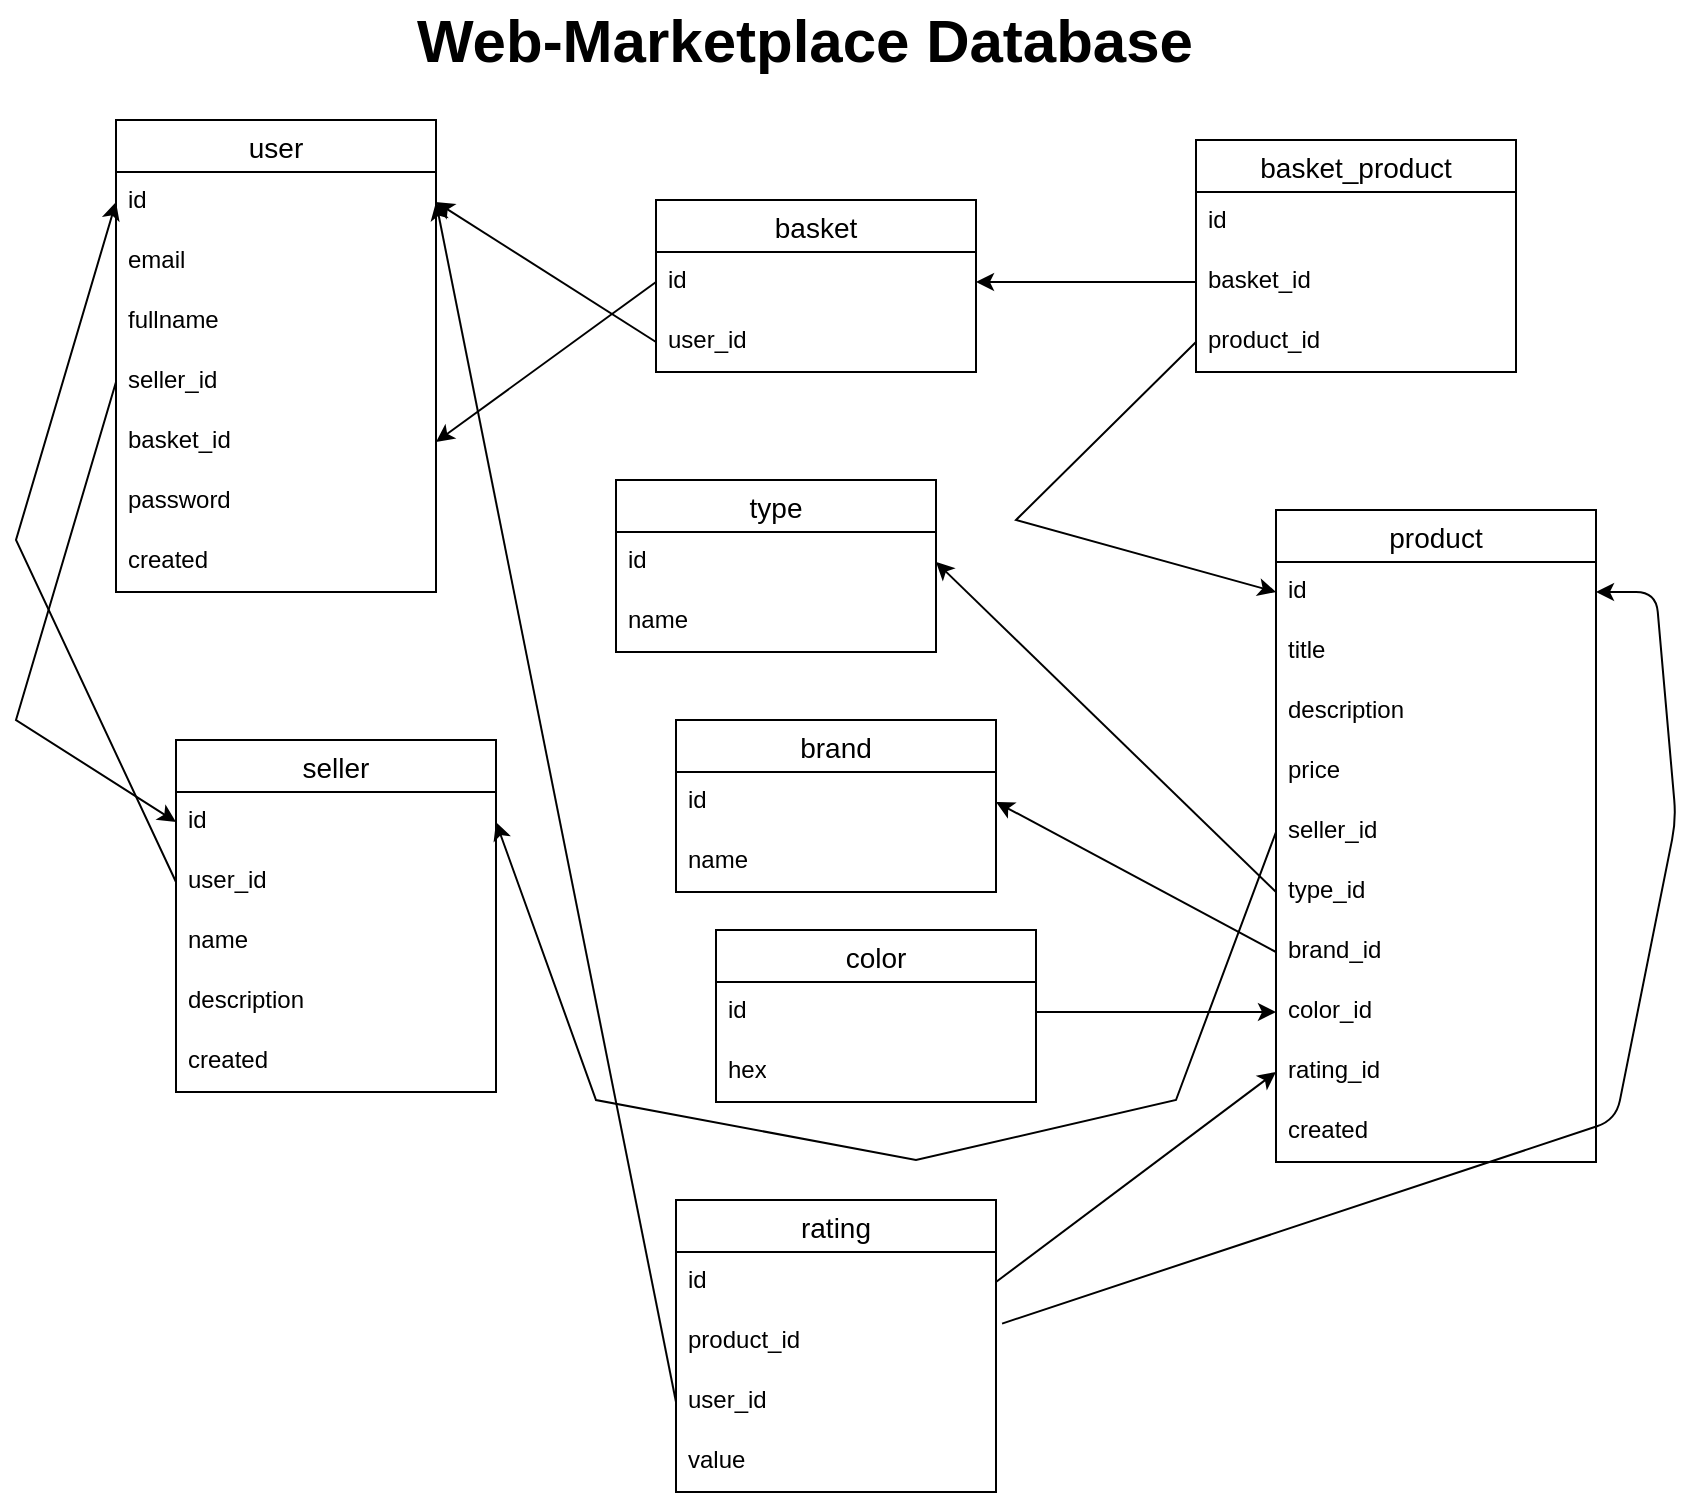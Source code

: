 <mxfile>
    <diagram name="Сторінка-1" id="7owuiDrodhWWZ1yOZw6_">
        <mxGraphModel dx="825" dy="996" grid="1" gridSize="10" guides="1" tooltips="1" connect="1" arrows="1" fold="1" page="1" pageScale="1" pageWidth="827" pageHeight="1169" math="0" shadow="0">
            <root>
                <mxCell id="0"/>
                <mxCell id="1" parent="0"/>
                <mxCell id="7DtL65K00WEXUblfv4S4-1" value="Web-Marketplace Database" style="text;strokeColor=none;fillColor=none;html=1;fontSize=30;fontStyle=1;verticalAlign=middle;align=center;" parent="1" vertex="1">
                    <mxGeometry x="224" y="20" width="380" height="40" as="geometry"/>
                </mxCell>
                <mxCell id="7DtL65K00WEXUblfv4S4-2" value="user" style="swimlane;fontStyle=0;childLayout=stackLayout;horizontal=1;startSize=26;horizontalStack=0;resizeParent=1;resizeParentMax=0;resizeLast=0;collapsible=1;marginBottom=0;align=center;fontSize=14;" parent="1" vertex="1">
                    <mxGeometry x="70" y="80" width="160" height="236" as="geometry"/>
                </mxCell>
                <mxCell id="7DtL65K00WEXUblfv4S4-3" value="id" style="text;strokeColor=none;fillColor=none;spacingLeft=4;spacingRight=4;overflow=hidden;rotatable=0;points=[[0,0.5],[1,0.5]];portConstraint=eastwest;fontSize=12;whiteSpace=wrap;html=1;" parent="7DtL65K00WEXUblfv4S4-2" vertex="1">
                    <mxGeometry y="26" width="160" height="30" as="geometry"/>
                </mxCell>
                <mxCell id="7DtL65K00WEXUblfv4S4-4" value="email" style="text;strokeColor=none;fillColor=none;spacingLeft=4;spacingRight=4;overflow=hidden;rotatable=0;points=[[0,0.5],[1,0.5]];portConstraint=eastwest;fontSize=12;whiteSpace=wrap;html=1;" parent="7DtL65K00WEXUblfv4S4-2" vertex="1">
                    <mxGeometry y="56" width="160" height="30" as="geometry"/>
                </mxCell>
                <mxCell id="7DtL65K00WEXUblfv4S4-5" value="fullname&lt;div&gt;&lt;br/&gt;&lt;/div&gt;" style="text;strokeColor=none;fillColor=none;spacingLeft=4;spacingRight=4;overflow=hidden;rotatable=0;points=[[0,0.5],[1,0.5]];portConstraint=eastwest;fontSize=12;whiteSpace=wrap;html=1;" parent="7DtL65K00WEXUblfv4S4-2" vertex="1">
                    <mxGeometry y="86" width="160" height="30" as="geometry"/>
                </mxCell>
                <mxCell id="7DtL65K00WEXUblfv4S4-7" value="seller_id" style="text;strokeColor=none;fillColor=none;spacingLeft=4;spacingRight=4;overflow=hidden;rotatable=0;points=[[0,0.5],[1,0.5]];portConstraint=eastwest;fontSize=12;whiteSpace=wrap;html=1;" parent="7DtL65K00WEXUblfv4S4-2" vertex="1">
                    <mxGeometry y="116" width="160" height="30" as="geometry"/>
                </mxCell>
                <mxCell id="7DtL65K00WEXUblfv4S4-6" value="basket_id" style="text;strokeColor=none;fillColor=none;spacingLeft=4;spacingRight=4;overflow=hidden;rotatable=0;points=[[0,0.5],[1,0.5]];portConstraint=eastwest;fontSize=12;whiteSpace=wrap;html=1;" parent="7DtL65K00WEXUblfv4S4-2" vertex="1">
                    <mxGeometry y="146" width="160" height="30" as="geometry"/>
                </mxCell>
                <mxCell id="2" value="password" style="text;strokeColor=none;fillColor=none;spacingLeft=4;spacingRight=4;overflow=hidden;rotatable=0;points=[[0,0.5],[1,0.5]];portConstraint=eastwest;fontSize=12;whiteSpace=wrap;html=1;" vertex="1" parent="7DtL65K00WEXUblfv4S4-2">
                    <mxGeometry y="176" width="160" height="30" as="geometry"/>
                </mxCell>
                <mxCell id="7DtL65K00WEXUblfv4S4-19" value="created" style="text;strokeColor=none;fillColor=none;spacingLeft=4;spacingRight=4;overflow=hidden;rotatable=0;points=[[0,0.5],[1,0.5]];portConstraint=eastwest;fontSize=12;whiteSpace=wrap;html=1;" parent="7DtL65K00WEXUblfv4S4-2" vertex="1">
                    <mxGeometry y="206" width="160" height="30" as="geometry"/>
                </mxCell>
                <mxCell id="7DtL65K00WEXUblfv4S4-9" value="basket" style="swimlane;fontStyle=0;childLayout=stackLayout;horizontal=1;startSize=26;horizontalStack=0;resizeParent=1;resizeParentMax=0;resizeLast=0;collapsible=1;marginBottom=0;align=center;fontSize=14;" parent="1" vertex="1">
                    <mxGeometry x="340" y="120" width="160" height="86" as="geometry"/>
                </mxCell>
                <mxCell id="7DtL65K00WEXUblfv4S4-10" value="id" style="text;strokeColor=none;fillColor=none;spacingLeft=4;spacingRight=4;overflow=hidden;rotatable=0;points=[[0,0.5],[1,0.5]];portConstraint=eastwest;fontSize=12;whiteSpace=wrap;html=1;" parent="7DtL65K00WEXUblfv4S4-9" vertex="1">
                    <mxGeometry y="26" width="160" height="30" as="geometry"/>
                </mxCell>
                <mxCell id="7DtL65K00WEXUblfv4S4-11" value="user_id" style="text;strokeColor=none;fillColor=none;spacingLeft=4;spacingRight=4;overflow=hidden;rotatable=0;points=[[0,0.5],[1,0.5]];portConstraint=eastwest;fontSize=12;whiteSpace=wrap;html=1;" parent="7DtL65K00WEXUblfv4S4-9" vertex="1">
                    <mxGeometry y="56" width="160" height="30" as="geometry"/>
                </mxCell>
                <mxCell id="7DtL65K00WEXUblfv4S4-20" value="basket_product" style="swimlane;fontStyle=0;childLayout=stackLayout;horizontal=1;startSize=26;horizontalStack=0;resizeParent=1;resizeParentMax=0;resizeLast=0;collapsible=1;marginBottom=0;align=center;fontSize=14;" parent="1" vertex="1">
                    <mxGeometry x="610" y="90" width="160" height="116" as="geometry"/>
                </mxCell>
                <mxCell id="7DtL65K00WEXUblfv4S4-21" value="id" style="text;strokeColor=none;fillColor=none;spacingLeft=4;spacingRight=4;overflow=hidden;rotatable=0;points=[[0,0.5],[1,0.5]];portConstraint=eastwest;fontSize=12;whiteSpace=wrap;html=1;" parent="7DtL65K00WEXUblfv4S4-20" vertex="1">
                    <mxGeometry y="26" width="160" height="30" as="geometry"/>
                </mxCell>
                <mxCell id="7DtL65K00WEXUblfv4S4-22" value="basket_id" style="text;strokeColor=none;fillColor=none;spacingLeft=4;spacingRight=4;overflow=hidden;rotatable=0;points=[[0,0.5],[1,0.5]];portConstraint=eastwest;fontSize=12;whiteSpace=wrap;html=1;" parent="7DtL65K00WEXUblfv4S4-20" vertex="1">
                    <mxGeometry y="56" width="160" height="30" as="geometry"/>
                </mxCell>
                <mxCell id="7DtL65K00WEXUblfv4S4-23" value="product_id" style="text;strokeColor=none;fillColor=none;spacingLeft=4;spacingRight=4;overflow=hidden;rotatable=0;points=[[0,0.5],[1,0.5]];portConstraint=eastwest;fontSize=12;whiteSpace=wrap;html=1;" parent="7DtL65K00WEXUblfv4S4-20" vertex="1">
                    <mxGeometry y="86" width="160" height="30" as="geometry"/>
                </mxCell>
                <mxCell id="7DtL65K00WEXUblfv4S4-28" value="product" style="swimlane;fontStyle=0;childLayout=stackLayout;horizontal=1;startSize=26;horizontalStack=0;resizeParent=1;resizeParentMax=0;resizeLast=0;collapsible=1;marginBottom=0;align=center;fontSize=14;" parent="1" vertex="1">
                    <mxGeometry x="650" y="275" width="160" height="326" as="geometry"/>
                </mxCell>
                <mxCell id="7DtL65K00WEXUblfv4S4-29" value="id" style="text;strokeColor=none;fillColor=none;spacingLeft=4;spacingRight=4;overflow=hidden;rotatable=0;points=[[0,0.5],[1,0.5]];portConstraint=eastwest;fontSize=12;whiteSpace=wrap;html=1;" parent="7DtL65K00WEXUblfv4S4-28" vertex="1">
                    <mxGeometry y="26" width="160" height="30" as="geometry"/>
                </mxCell>
                <mxCell id="7DtL65K00WEXUblfv4S4-30" value="title" style="text;strokeColor=none;fillColor=none;spacingLeft=4;spacingRight=4;overflow=hidden;rotatable=0;points=[[0,0.5],[1,0.5]];portConstraint=eastwest;fontSize=12;whiteSpace=wrap;html=1;" parent="7DtL65K00WEXUblfv4S4-28" vertex="1">
                    <mxGeometry y="56" width="160" height="30" as="geometry"/>
                </mxCell>
                <mxCell id="7DtL65K00WEXUblfv4S4-62" value="description" style="text;strokeColor=none;fillColor=none;spacingLeft=4;spacingRight=4;overflow=hidden;rotatable=0;points=[[0,0.5],[1,0.5]];portConstraint=eastwest;fontSize=12;whiteSpace=wrap;html=1;" parent="7DtL65K00WEXUblfv4S4-28" vertex="1">
                    <mxGeometry y="86" width="160" height="30" as="geometry"/>
                </mxCell>
                <mxCell id="23" value="price" style="text;strokeColor=none;fillColor=none;spacingLeft=4;spacingRight=4;overflow=hidden;rotatable=0;points=[[0,0.5],[1,0.5]];portConstraint=eastwest;fontSize=12;whiteSpace=wrap;html=1;" vertex="1" parent="7DtL65K00WEXUblfv4S4-28">
                    <mxGeometry y="116" width="160" height="30" as="geometry"/>
                </mxCell>
                <mxCell id="7DtL65K00WEXUblfv4S4-61" value="seller_id" style="text;strokeColor=none;fillColor=none;spacingLeft=4;spacingRight=4;overflow=hidden;rotatable=0;points=[[0,0.5],[1,0.5]];portConstraint=eastwest;fontSize=12;whiteSpace=wrap;html=1;" parent="7DtL65K00WEXUblfv4S4-28" vertex="1">
                    <mxGeometry y="146" width="160" height="30" as="geometry"/>
                </mxCell>
                <mxCell id="7DtL65K00WEXUblfv4S4-31" value="type_id" style="text;strokeColor=none;fillColor=none;spacingLeft=4;spacingRight=4;overflow=hidden;rotatable=0;points=[[0,0.5],[1,0.5]];portConstraint=eastwest;fontSize=12;whiteSpace=wrap;html=1;" parent="7DtL65K00WEXUblfv4S4-28" vertex="1">
                    <mxGeometry y="176" width="160" height="30" as="geometry"/>
                </mxCell>
                <mxCell id="7DtL65K00WEXUblfv4S4-34" value="brand_id" style="text;strokeColor=none;fillColor=none;spacingLeft=4;spacingRight=4;overflow=hidden;rotatable=0;points=[[0,0.5],[1,0.5]];portConstraint=eastwest;fontSize=12;whiteSpace=wrap;html=1;" parent="7DtL65K00WEXUblfv4S4-28" vertex="1">
                    <mxGeometry y="206" width="160" height="30" as="geometry"/>
                </mxCell>
                <mxCell id="7DtL65K00WEXUblfv4S4-65" value="color_id" style="text;strokeColor=none;fillColor=none;spacingLeft=4;spacingRight=4;overflow=hidden;rotatable=0;points=[[0,0.5],[1,0.5]];portConstraint=eastwest;fontSize=12;whiteSpace=wrap;html=1;" parent="7DtL65K00WEXUblfv4S4-28" vertex="1">
                    <mxGeometry y="236" width="160" height="30" as="geometry"/>
                </mxCell>
                <mxCell id="3" value="rating_id" style="text;strokeColor=none;fillColor=none;spacingLeft=4;spacingRight=4;overflow=hidden;rotatable=0;points=[[0,0.5],[1,0.5]];portConstraint=eastwest;fontSize=12;whiteSpace=wrap;html=1;" vertex="1" parent="7DtL65K00WEXUblfv4S4-28">
                    <mxGeometry y="266" width="160" height="30" as="geometry"/>
                </mxCell>
                <mxCell id="7DtL65K00WEXUblfv4S4-33" value="created" style="text;strokeColor=none;fillColor=none;spacingLeft=4;spacingRight=4;overflow=hidden;rotatable=0;points=[[0,0.5],[1,0.5]];portConstraint=eastwest;fontSize=12;whiteSpace=wrap;html=1;" parent="7DtL65K00WEXUblfv4S4-28" vertex="1">
                    <mxGeometry y="296" width="160" height="30" as="geometry"/>
                </mxCell>
                <mxCell id="7DtL65K00WEXUblfv4S4-36" style="edgeStyle=none;rounded=0;orthogonalLoop=1;jettySize=auto;html=1;exitX=0;exitY=0.5;exitDx=0;exitDy=0;entryX=1;entryY=0.5;entryDx=0;entryDy=0;" parent="1" source="7DtL65K00WEXUblfv4S4-10" target="7DtL65K00WEXUblfv4S4-6" edge="1">
                    <mxGeometry relative="1" as="geometry"/>
                </mxCell>
                <mxCell id="7DtL65K00WEXUblfv4S4-37" style="edgeStyle=none;rounded=0;orthogonalLoop=1;jettySize=auto;html=1;exitX=0;exitY=0.5;exitDx=0;exitDy=0;entryX=1;entryY=0.5;entryDx=0;entryDy=0;" parent="1" source="7DtL65K00WEXUblfv4S4-11" target="7DtL65K00WEXUblfv4S4-3" edge="1">
                    <mxGeometry relative="1" as="geometry"/>
                </mxCell>
                <mxCell id="7DtL65K00WEXUblfv4S4-38" style="edgeStyle=none;rounded=0;orthogonalLoop=1;jettySize=auto;html=1;exitX=0;exitY=0.5;exitDx=0;exitDy=0;entryX=1;entryY=0.5;entryDx=0;entryDy=0;" parent="1" source="7DtL65K00WEXUblfv4S4-22" target="7DtL65K00WEXUblfv4S4-10" edge="1">
                    <mxGeometry relative="1" as="geometry"/>
                </mxCell>
                <mxCell id="7DtL65K00WEXUblfv4S4-39" value="type" style="swimlane;fontStyle=0;childLayout=stackLayout;horizontal=1;startSize=26;horizontalStack=0;resizeParent=1;resizeParentMax=0;resizeLast=0;collapsible=1;marginBottom=0;align=center;fontSize=14;" parent="1" vertex="1">
                    <mxGeometry x="320" y="260" width="160" height="86" as="geometry"/>
                </mxCell>
                <mxCell id="7DtL65K00WEXUblfv4S4-40" value="id" style="text;strokeColor=none;fillColor=none;spacingLeft=4;spacingRight=4;overflow=hidden;rotatable=0;points=[[0,0.5],[1,0.5]];portConstraint=eastwest;fontSize=12;whiteSpace=wrap;html=1;" parent="7DtL65K00WEXUblfv4S4-39" vertex="1">
                    <mxGeometry y="26" width="160" height="30" as="geometry"/>
                </mxCell>
                <mxCell id="7DtL65K00WEXUblfv4S4-41" value="name" style="text;strokeColor=none;fillColor=none;spacingLeft=4;spacingRight=4;overflow=hidden;rotatable=0;points=[[0,0.5],[1,0.5]];portConstraint=eastwest;fontSize=12;whiteSpace=wrap;html=1;" parent="7DtL65K00WEXUblfv4S4-39" vertex="1">
                    <mxGeometry y="56" width="160" height="30" as="geometry"/>
                </mxCell>
                <mxCell id="7DtL65K00WEXUblfv4S4-42" value="brand" style="swimlane;fontStyle=0;childLayout=stackLayout;horizontal=1;startSize=26;horizontalStack=0;resizeParent=1;resizeParentMax=0;resizeLast=0;collapsible=1;marginBottom=0;align=center;fontSize=14;" parent="1" vertex="1">
                    <mxGeometry x="350" y="380" width="160" height="86" as="geometry"/>
                </mxCell>
                <mxCell id="7DtL65K00WEXUblfv4S4-43" value="id" style="text;strokeColor=none;fillColor=none;spacingLeft=4;spacingRight=4;overflow=hidden;rotatable=0;points=[[0,0.5],[1,0.5]];portConstraint=eastwest;fontSize=12;whiteSpace=wrap;html=1;" parent="7DtL65K00WEXUblfv4S4-42" vertex="1">
                    <mxGeometry y="26" width="160" height="30" as="geometry"/>
                </mxCell>
                <mxCell id="7DtL65K00WEXUblfv4S4-44" value="name" style="text;strokeColor=none;fillColor=none;spacingLeft=4;spacingRight=4;overflow=hidden;rotatable=0;points=[[0,0.5],[1,0.5]];portConstraint=eastwest;fontSize=12;whiteSpace=wrap;html=1;" parent="7DtL65K00WEXUblfv4S4-42" vertex="1">
                    <mxGeometry y="56" width="160" height="30" as="geometry"/>
                </mxCell>
                <mxCell id="7DtL65K00WEXUblfv4S4-48" style="edgeStyle=none;rounded=0;orthogonalLoop=1;jettySize=auto;html=1;exitX=0;exitY=0.5;exitDx=0;exitDy=0;entryX=0;entryY=0.5;entryDx=0;entryDy=0;" parent="1" source="7DtL65K00WEXUblfv4S4-23" target="7DtL65K00WEXUblfv4S4-29" edge="1">
                    <mxGeometry relative="1" as="geometry">
                        <Array as="points">
                            <mxPoint x="520" y="280"/>
                        </Array>
                    </mxGeometry>
                </mxCell>
                <mxCell id="7DtL65K00WEXUblfv4S4-49" style="edgeStyle=none;rounded=0;orthogonalLoop=1;jettySize=auto;html=1;exitX=0;exitY=0.5;exitDx=0;exitDy=0;entryX=1;entryY=0.5;entryDx=0;entryDy=0;" parent="1" source="7DtL65K00WEXUblfv4S4-31" target="7DtL65K00WEXUblfv4S4-40" edge="1">
                    <mxGeometry relative="1" as="geometry"/>
                </mxCell>
                <mxCell id="7DtL65K00WEXUblfv4S4-50" style="edgeStyle=none;rounded=0;orthogonalLoop=1;jettySize=auto;html=1;exitX=0;exitY=0.5;exitDx=0;exitDy=0;entryX=1;entryY=0.5;entryDx=0;entryDy=0;" parent="1" source="7DtL65K00WEXUblfv4S4-34" target="7DtL65K00WEXUblfv4S4-43" edge="1">
                    <mxGeometry relative="1" as="geometry"/>
                </mxCell>
                <mxCell id="7DtL65K00WEXUblfv4S4-51" value="seller" style="swimlane;fontStyle=0;childLayout=stackLayout;horizontal=1;startSize=26;horizontalStack=0;resizeParent=1;resizeParentMax=0;resizeLast=0;collapsible=1;marginBottom=0;align=center;fontSize=14;" parent="1" vertex="1">
                    <mxGeometry x="100" y="390" width="160" height="176" as="geometry"/>
                </mxCell>
                <mxCell id="7DtL65K00WEXUblfv4S4-52" value="id" style="text;strokeColor=none;fillColor=none;spacingLeft=4;spacingRight=4;overflow=hidden;rotatable=0;points=[[0,0.5],[1,0.5]];portConstraint=eastwest;fontSize=12;whiteSpace=wrap;html=1;" parent="7DtL65K00WEXUblfv4S4-51" vertex="1">
                    <mxGeometry y="26" width="160" height="30" as="geometry"/>
                </mxCell>
                <mxCell id="7DtL65K00WEXUblfv4S4-53" value="user_id" style="text;strokeColor=none;fillColor=none;spacingLeft=4;spacingRight=4;overflow=hidden;rotatable=0;points=[[0,0.5],[1,0.5]];portConstraint=eastwest;fontSize=12;whiteSpace=wrap;html=1;" parent="7DtL65K00WEXUblfv4S4-51" vertex="1">
                    <mxGeometry y="56" width="160" height="30" as="geometry"/>
                </mxCell>
                <mxCell id="7DtL65K00WEXUblfv4S4-54" value="name" style="text;strokeColor=none;fillColor=none;spacingLeft=4;spacingRight=4;overflow=hidden;rotatable=0;points=[[0,0.5],[1,0.5]];portConstraint=eastwest;fontSize=12;whiteSpace=wrap;html=1;" parent="7DtL65K00WEXUblfv4S4-51" vertex="1">
                    <mxGeometry y="86" width="160" height="30" as="geometry"/>
                </mxCell>
                <mxCell id="7DtL65K00WEXUblfv4S4-63" value="description" style="text;strokeColor=none;fillColor=none;spacingLeft=4;spacingRight=4;overflow=hidden;rotatable=0;points=[[0,0.5],[1,0.5]];portConstraint=eastwest;fontSize=12;whiteSpace=wrap;html=1;" parent="7DtL65K00WEXUblfv4S4-51" vertex="1">
                    <mxGeometry y="116" width="160" height="30" as="geometry"/>
                </mxCell>
                <mxCell id="7DtL65K00WEXUblfv4S4-57" value="created" style="text;strokeColor=none;fillColor=none;spacingLeft=4;spacingRight=4;overflow=hidden;rotatable=0;points=[[0,0.5],[1,0.5]];portConstraint=eastwest;fontSize=12;whiteSpace=wrap;html=1;" parent="7DtL65K00WEXUblfv4S4-51" vertex="1">
                    <mxGeometry y="146" width="160" height="30" as="geometry"/>
                </mxCell>
                <mxCell id="7DtL65K00WEXUblfv4S4-59" style="edgeStyle=none;rounded=0;orthogonalLoop=1;jettySize=auto;html=1;exitX=0;exitY=0.5;exitDx=0;exitDy=0;entryX=0;entryY=0.5;entryDx=0;entryDy=0;" parent="1" source="7DtL65K00WEXUblfv4S4-53" target="7DtL65K00WEXUblfv4S4-3" edge="1">
                    <mxGeometry relative="1" as="geometry">
                        <Array as="points">
                            <mxPoint x="20" y="290"/>
                        </Array>
                    </mxGeometry>
                </mxCell>
                <mxCell id="7DtL65K00WEXUblfv4S4-60" style="edgeStyle=none;rounded=0;orthogonalLoop=1;jettySize=auto;html=1;exitX=0;exitY=0.5;exitDx=0;exitDy=0;entryX=0;entryY=0.5;entryDx=0;entryDy=0;" parent="1" source="7DtL65K00WEXUblfv4S4-7" target="7DtL65K00WEXUblfv4S4-52" edge="1">
                    <mxGeometry relative="1" as="geometry">
                        <mxPoint x="100" y="521" as="targetPoint"/>
                        <Array as="points">
                            <mxPoint x="20" y="380"/>
                        </Array>
                    </mxGeometry>
                </mxCell>
                <mxCell id="7DtL65K00WEXUblfv4S4-64" style="edgeStyle=none;rounded=0;orthogonalLoop=1;jettySize=auto;html=1;exitX=0;exitY=0.5;exitDx=0;exitDy=0;entryX=1;entryY=0.5;entryDx=0;entryDy=0;" parent="1" source="7DtL65K00WEXUblfv4S4-61" target="7DtL65K00WEXUblfv4S4-52" edge="1">
                    <mxGeometry relative="1" as="geometry">
                        <Array as="points">
                            <mxPoint x="600" y="570"/>
                            <mxPoint x="470" y="600"/>
                            <mxPoint x="310" y="570"/>
                        </Array>
                    </mxGeometry>
                </mxCell>
                <mxCell id="8" value="rating" style="swimlane;fontStyle=0;childLayout=stackLayout;horizontal=1;startSize=26;horizontalStack=0;resizeParent=1;resizeParentMax=0;resizeLast=0;collapsible=1;marginBottom=0;align=center;fontSize=14;" vertex="1" parent="1">
                    <mxGeometry x="350" y="620" width="160" height="146" as="geometry"/>
                </mxCell>
                <mxCell id="9" value="id" style="text;strokeColor=none;fillColor=none;spacingLeft=4;spacingRight=4;overflow=hidden;rotatable=0;points=[[0,0.5],[1,0.5]];portConstraint=eastwest;fontSize=12;whiteSpace=wrap;html=1;" vertex="1" parent="8">
                    <mxGeometry y="26" width="160" height="30" as="geometry"/>
                </mxCell>
                <mxCell id="12" value="product_id" style="text;strokeColor=none;fillColor=none;spacingLeft=4;spacingRight=4;overflow=hidden;rotatable=0;points=[[0,0.5],[1,0.5]];portConstraint=eastwest;fontSize=12;whiteSpace=wrap;html=1;" vertex="1" parent="8">
                    <mxGeometry y="56" width="160" height="30" as="geometry"/>
                </mxCell>
                <mxCell id="10" value="user_id" style="text;strokeColor=none;fillColor=none;spacingLeft=4;spacingRight=4;overflow=hidden;rotatable=0;points=[[0,0.5],[1,0.5]];portConstraint=eastwest;fontSize=12;whiteSpace=wrap;html=1;" vertex="1" parent="8">
                    <mxGeometry y="86" width="160" height="30" as="geometry"/>
                </mxCell>
                <mxCell id="11" value="value" style="text;strokeColor=none;fillColor=none;spacingLeft=4;spacingRight=4;overflow=hidden;rotatable=0;points=[[0,0.5],[1,0.5]];portConstraint=eastwest;fontSize=12;whiteSpace=wrap;html=1;" vertex="1" parent="8">
                    <mxGeometry y="116" width="160" height="30" as="geometry"/>
                </mxCell>
                <mxCell id="14" style="edgeStyle=none;html=1;exitX=1.019;exitY=0.193;exitDx=0;exitDy=0;entryX=1;entryY=0.5;entryDx=0;entryDy=0;exitPerimeter=0;" edge="1" parent="1" source="12" target="7DtL65K00WEXUblfv4S4-29">
                    <mxGeometry relative="1" as="geometry">
                        <mxPoint x="650" y="691" as="sourcePoint"/>
                        <Array as="points">
                            <mxPoint x="820" y="580"/>
                            <mxPoint x="850" y="430"/>
                            <mxPoint x="840" y="316"/>
                        </Array>
                    </mxGeometry>
                </mxCell>
                <mxCell id="16" value="color" style="swimlane;fontStyle=0;childLayout=stackLayout;horizontal=1;startSize=26;horizontalStack=0;resizeParent=1;resizeParentMax=0;resizeLast=0;collapsible=1;marginBottom=0;align=center;fontSize=14;" vertex="1" parent="1">
                    <mxGeometry x="370" y="485" width="160" height="86" as="geometry"/>
                </mxCell>
                <mxCell id="17" value="id" style="text;strokeColor=none;fillColor=none;spacingLeft=4;spacingRight=4;overflow=hidden;rotatable=0;points=[[0,0.5],[1,0.5]];portConstraint=eastwest;fontSize=12;whiteSpace=wrap;html=1;" vertex="1" parent="16">
                    <mxGeometry y="26" width="160" height="30" as="geometry"/>
                </mxCell>
                <mxCell id="18" value="hex" style="text;strokeColor=none;fillColor=none;spacingLeft=4;spacingRight=4;overflow=hidden;rotatable=0;points=[[0,0.5],[1,0.5]];portConstraint=eastwest;fontSize=12;whiteSpace=wrap;html=1;" vertex="1" parent="16">
                    <mxGeometry y="56" width="160" height="30" as="geometry"/>
                </mxCell>
                <mxCell id="19" style="edgeStyle=none;html=1;exitX=1;exitY=0.5;exitDx=0;exitDy=0;entryX=0;entryY=0.5;entryDx=0;entryDy=0;" edge="1" parent="1" source="17" target="7DtL65K00WEXUblfv4S4-65">
                    <mxGeometry relative="1" as="geometry"/>
                </mxCell>
                <mxCell id="20" style="edgeStyle=none;html=1;exitX=0;exitY=0.5;exitDx=0;exitDy=0;entryX=1;entryY=0.5;entryDx=0;entryDy=0;" edge="1" parent="1" source="10" target="7DtL65K00WEXUblfv4S4-3">
                    <mxGeometry relative="1" as="geometry"/>
                </mxCell>
                <mxCell id="22" style="edgeStyle=none;html=1;exitX=1;exitY=0.5;exitDx=0;exitDy=0;entryX=0;entryY=0.5;entryDx=0;entryDy=0;" edge="1" parent="1" source="9" target="3">
                    <mxGeometry relative="1" as="geometry"/>
                </mxCell>
            </root>
        </mxGraphModel>
    </diagram>
</mxfile>